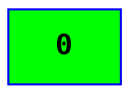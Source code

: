 digraph ExecutionTree {
	node [color=black fontname=Courier height=.5 shape=record]
	0 [color=blue, fillcolor=green, style=filled, fontcolor=black, fontname="Courier-Bold"]
}
